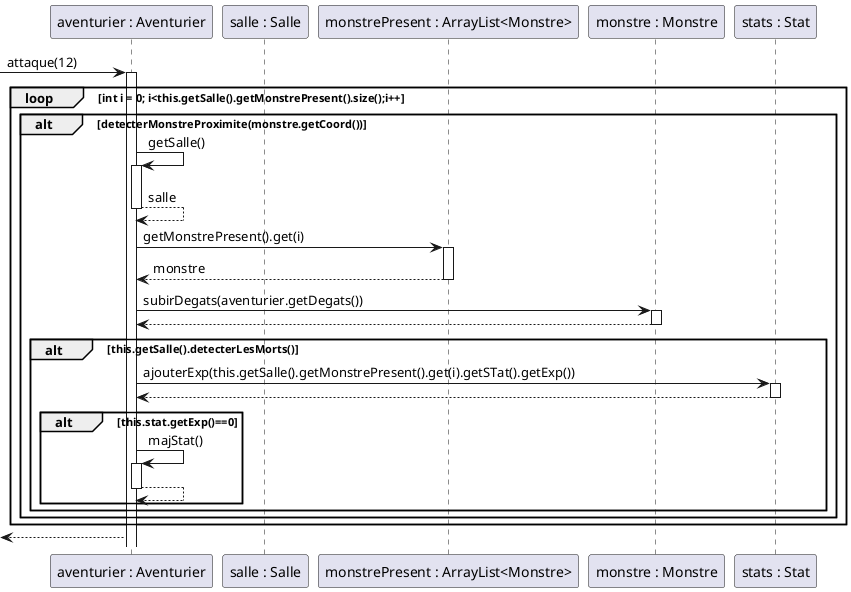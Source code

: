 @startuml
Participant "aventurier : Aventurier" as a
Participant "salle : Salle" as s
Participant "monstrePresent : ArrayList<Monstre>" as listM
Participant "monstre : Monstre" as m
Participant "stats : Stat" as sta

->a : attaque(12)
loop int i = 0; i<this.getSalle().getMonstrePresent().size();i++
alt detecterMonstreProximite(monstre.getCoord())
activate a
a->a : getSalle()
activate a
a-->a : salle
deactivate a
a->listM : getMonstrePresent().get(i)
activate listM
listM-->a: monstre
deactivate listM
a->m : subirDegats(aventurier.getDegats())
activate m
m-->a
deactivate m

alt this.getSalle().detecterLesMorts()
a->sta : ajouterExp(this.getSalle().getMonstrePresent().get(i).getSTat().getExp())
activate sta
sta-->a 
deactivate sta
alt this.stat.getExp()==0
a->a : majStat()
activate a
a-->a 
deactivate a
end
end

end
end
<--a
@enduml